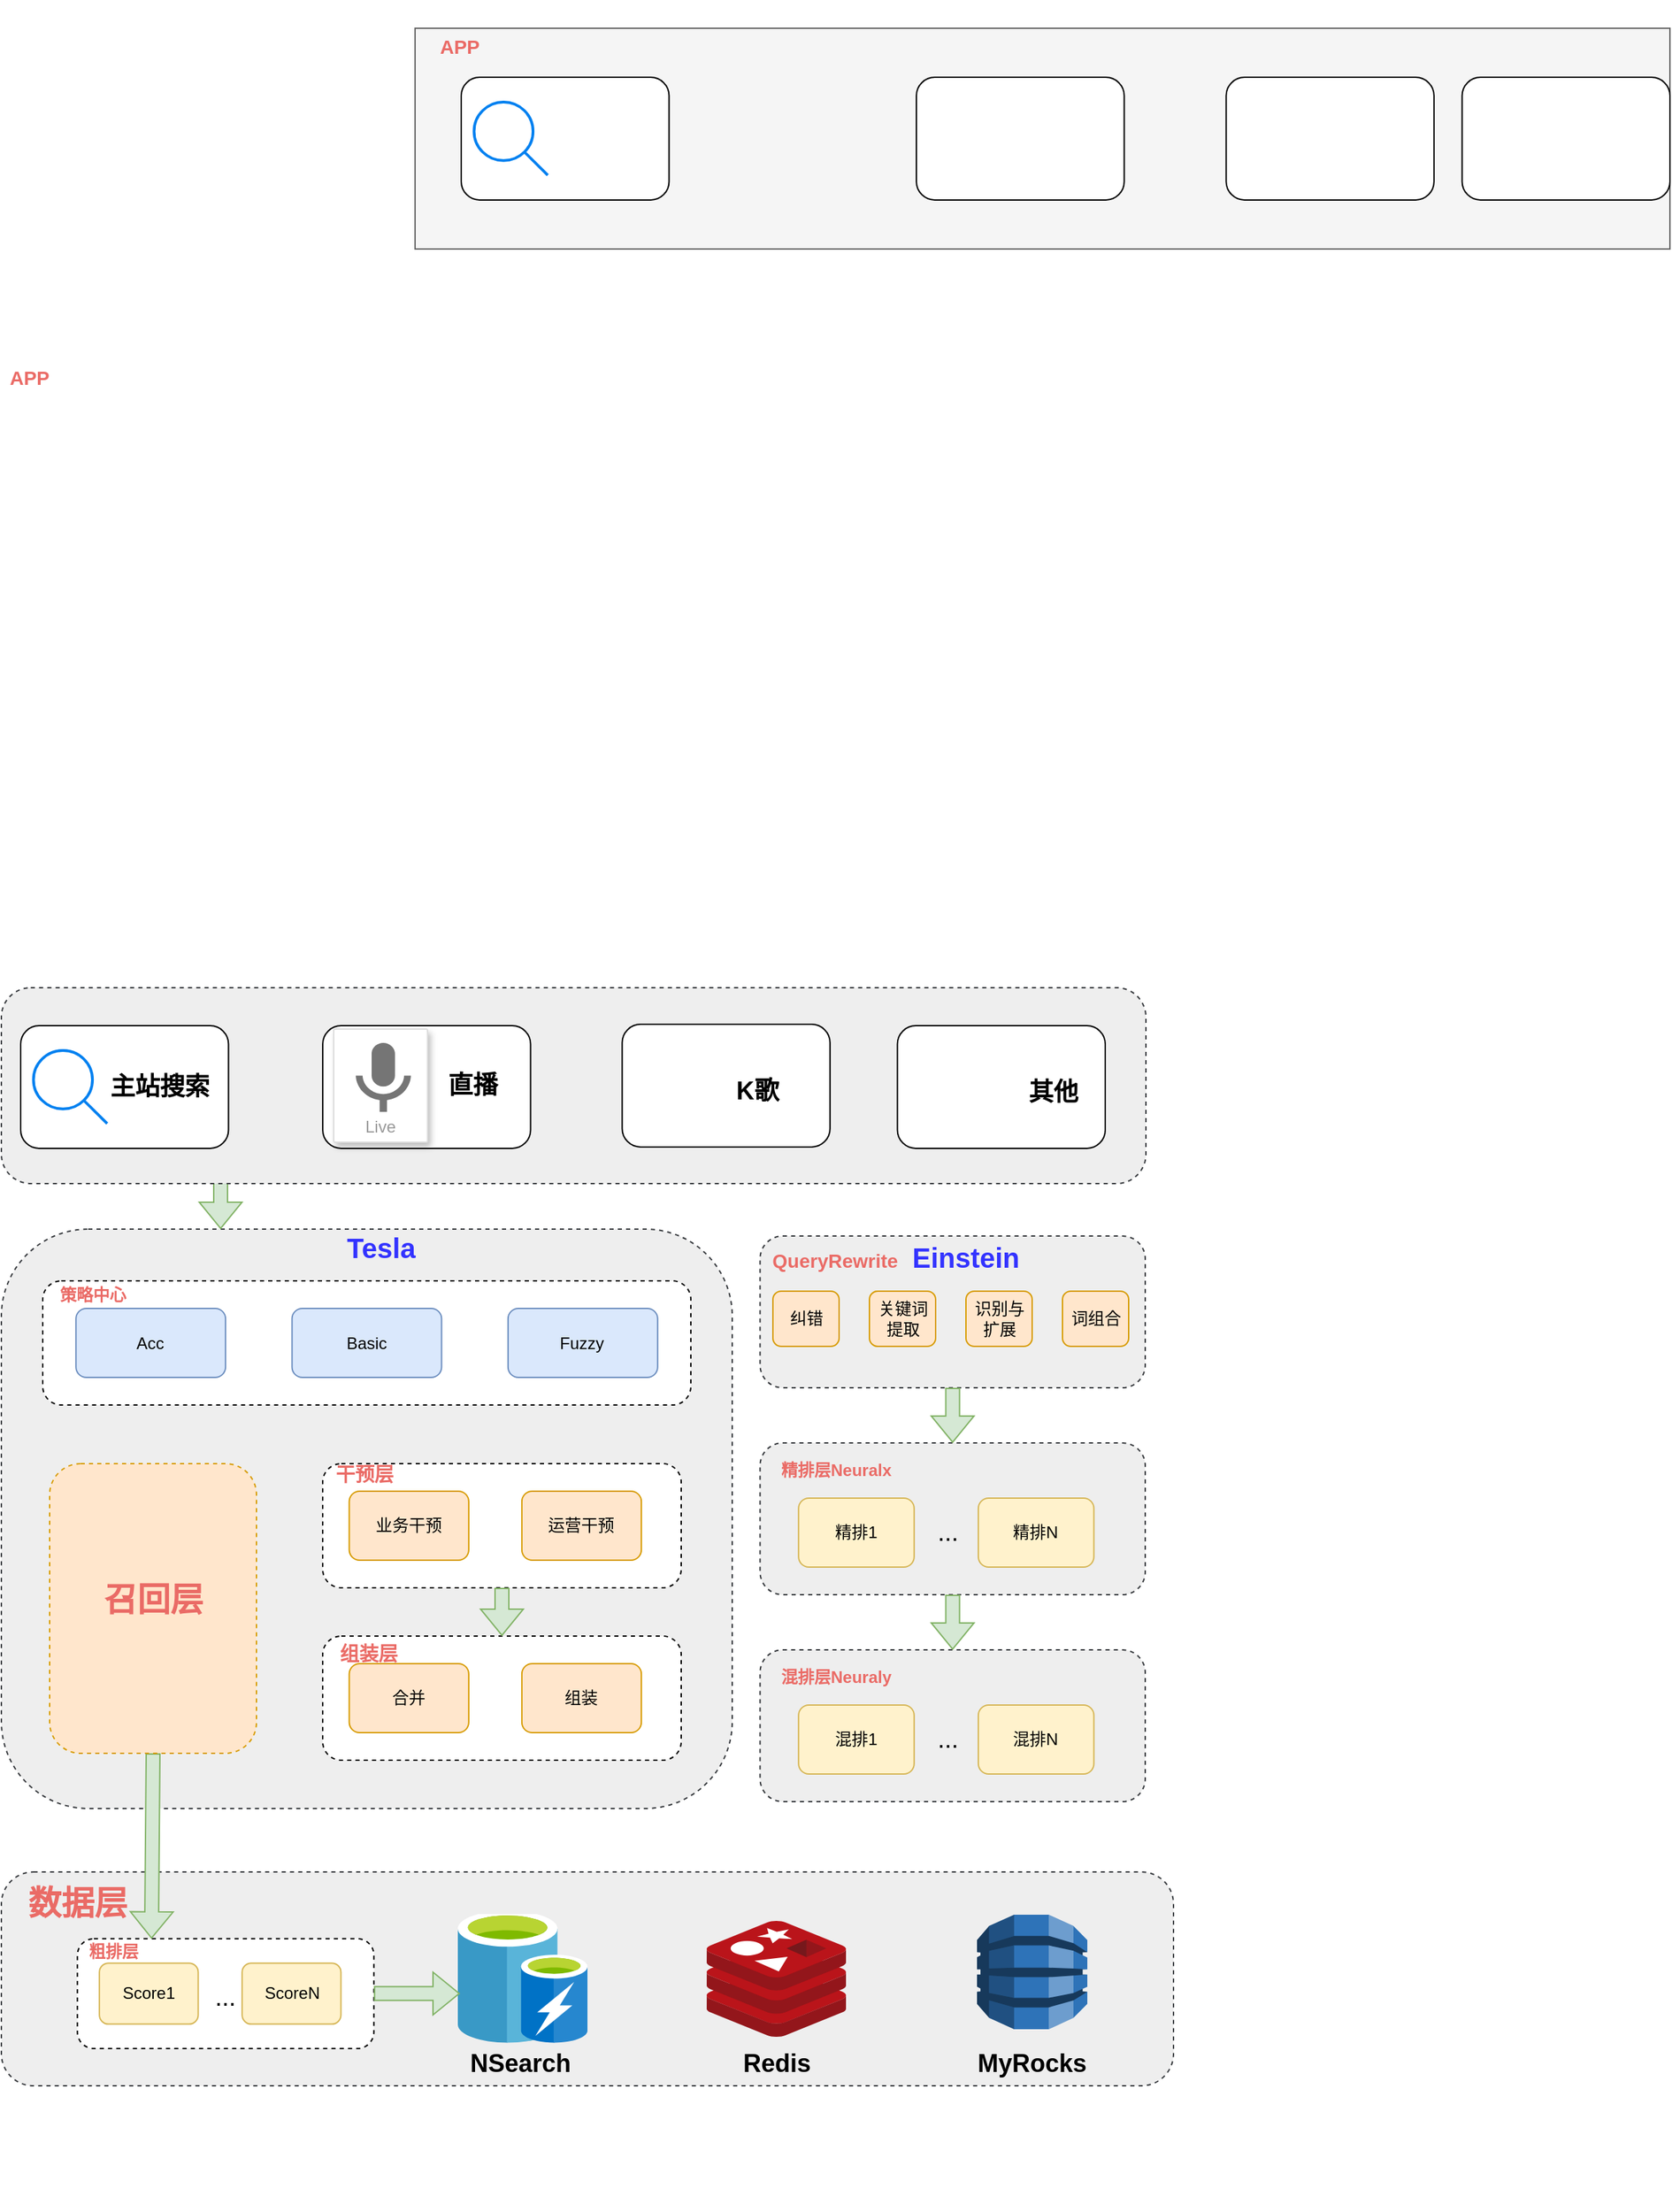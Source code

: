 <mxfile version="12.2.6" type="github" pages="1">
  <diagram id="C8gGin8zCCWMM8zuD61A" name="Page-1">
    <mxGraphModel dx="1419" dy="2023" grid="1" gridSize="10" guides="1" tooltips="1" connect="1" arrows="1" fold="1" page="1" pageScale="1" pageWidth="827" pageHeight="1169" math="0" shadow="0">
      <root>
        <mxCell id="0"/>
        <mxCell id="1" parent="0"/>
        <mxCell id="CbvE8tjpt2fCtOc4ycin-66" value="" style="group" parent="1" vertex="1" connectable="0">
          <mxGeometry x="50" y="676" width="860" height="230" as="geometry"/>
        </mxCell>
        <mxCell id="CbvE8tjpt2fCtOc4ycin-39" value="" style="rounded=1;whiteSpace=wrap;html=1;dashed=1;fillColor=#eeeeee;strokeColor=#36393d;" parent="CbvE8tjpt2fCtOc4ycin-66" vertex="1">
          <mxGeometry y="-15" width="850" height="155" as="geometry"/>
        </mxCell>
        <mxCell id="CbvE8tjpt2fCtOc4ycin-102" value="&lt;h1&gt;&lt;font color=&quot;#ea6b66&quot;&gt;数据层&lt;/font&gt;&lt;/h1&gt;" style="text;html=1;resizable=0;autosize=1;align=center;verticalAlign=middle;points=[];fillColor=none;strokeColor=none;rounded=0;dashed=1;" parent="CbvE8tjpt2fCtOc4ycin-66" vertex="1">
          <mxGeometry x="10.148" y="-16.537" width="90" height="50" as="geometry"/>
        </mxCell>
        <mxCell id="CbvE8tjpt2fCtOc4ycin-132" value="&lt;h2&gt;NSearch&lt;/h2&gt;" style="text;html=1;resizable=0;autosize=1;align=center;verticalAlign=middle;points=[];fillColor=none;strokeColor=none;rounded=0;" parent="CbvE8tjpt2fCtOc4ycin-66" vertex="1">
          <mxGeometry x="331.202" y="98.808" width="90" height="50" as="geometry"/>
        </mxCell>
        <mxCell id="CbvE8tjpt2fCtOc4ycin-133" value="&lt;h2&gt;Redis&lt;/h2&gt;" style="text;html=1;resizable=0;autosize=1;align=center;verticalAlign=middle;points=[];fillColor=none;strokeColor=none;rounded=0;" parent="CbvE8tjpt2fCtOc4ycin-66" vertex="1">
          <mxGeometry x="531.893" y="99.014" width="60" height="50" as="geometry"/>
        </mxCell>
        <mxCell id="CbvE8tjpt2fCtOc4ycin-134" value="&lt;h2&gt;MyRocks&lt;/h2&gt;" style="text;html=1;resizable=0;autosize=1;align=center;verticalAlign=middle;points=[];fillColor=none;strokeColor=none;rounded=0;" parent="CbvE8tjpt2fCtOc4ycin-66" vertex="1">
          <mxGeometry x="702.31" y="98.769" width="90" height="50" as="geometry"/>
        </mxCell>
        <mxCell id="CbvE8tjpt2fCtOc4ycin-137" value="" style="aspect=fixed;html=1;points=[];align=center;image;fontSize=12;image=img/lib/mscae/Cache_including_Redis.svg;fillColor=#FFFFFF;" parent="CbvE8tjpt2fCtOc4ycin-66" vertex="1">
          <mxGeometry x="331" y="15.5" width="94" height="94" as="geometry"/>
        </mxCell>
        <mxCell id="CbvE8tjpt2fCtOc4ycin-136" value="" style="aspect=fixed;html=1;points=[];align=center;image;fontSize=12;image=img/lib/mscae/Cache_Redis_Product.svg;fillColor=#FFFFFF;" parent="CbvE8tjpt2fCtOc4ycin-66" vertex="1">
          <mxGeometry x="511.5" y="20.5" width="101" height="84" as="geometry"/>
        </mxCell>
        <mxCell id="CbvE8tjpt2fCtOc4ycin-138" value="" style="outlineConnect=0;dashed=0;verticalLabelPosition=bottom;verticalAlign=top;align=center;html=1;shape=mxgraph.aws3.dynamo_db;fillColor=#2E73B8;gradientColor=none;" parent="CbvE8tjpt2fCtOc4ycin-66" vertex="1">
          <mxGeometry x="707.5" y="16" width="80" height="83" as="geometry"/>
        </mxCell>
        <mxCell id="X8DTBH9zhgD74dMaE-Rt-29" value="" style="group" vertex="1" connectable="0" parent="CbvE8tjpt2fCtOc4ycin-66">
          <mxGeometry x="55.143" y="33.385" width="215.0" height="79.615" as="geometry"/>
        </mxCell>
        <mxCell id="CbvE8tjpt2fCtOc4ycin-61" value="" style="group" parent="X8DTBH9zhgD74dMaE-Rt-29" vertex="1" connectable="0">
          <mxGeometry width="215.0" height="79.615" as="geometry"/>
        </mxCell>
        <mxCell id="CbvE8tjpt2fCtOc4ycin-22" value="Score1" style="rounded=1;whiteSpace=wrap;html=1;" parent="CbvE8tjpt2fCtOc4ycin-61" vertex="1">
          <mxGeometry x="7.963" y="8.846" width="71.667" height="44.231" as="geometry"/>
        </mxCell>
        <mxCell id="CbvE8tjpt2fCtOc4ycin-24" value="ScoreN" style="rounded=1;whiteSpace=wrap;html=1;" parent="CbvE8tjpt2fCtOc4ycin-61" vertex="1">
          <mxGeometry x="111.481" y="8.846" width="71.667" height="44.231" as="geometry"/>
        </mxCell>
        <mxCell id="CbvE8tjpt2fCtOc4ycin-27" value="" style="rounded=1;whiteSpace=wrap;html=1;dashed=1;" parent="CbvE8tjpt2fCtOc4ycin-61" vertex="1">
          <mxGeometry width="215.0" height="79.615" as="geometry"/>
        </mxCell>
        <mxCell id="CbvE8tjpt2fCtOc4ycin-28" value="Score1" style="rounded=1;whiteSpace=wrap;html=1;fillColor=#fff2cc;strokeColor=#d6b656;" parent="CbvE8tjpt2fCtOc4ycin-61" vertex="1">
          <mxGeometry x="15.926" y="17.692" width="71.667" height="44.231" as="geometry"/>
        </mxCell>
        <mxCell id="CbvE8tjpt2fCtOc4ycin-29" value="ScoreN" style="rounded=1;whiteSpace=wrap;html=1;fillColor=#fff2cc;strokeColor=#d6b656;" parent="CbvE8tjpt2fCtOc4ycin-61" vertex="1">
          <mxGeometry x="119.444" y="17.692" width="71.667" height="44.231" as="geometry"/>
        </mxCell>
        <mxCell id="CbvE8tjpt2fCtOc4ycin-52" value="&lt;font style=&quot;font-size: 18px&quot;&gt;...&lt;/font&gt;" style="text;html=1;resizable=0;autosize=1;align=center;verticalAlign=middle;points=[];fillColor=none;strokeColor=none;rounded=0;dashed=1;" parent="CbvE8tjpt2fCtOc4ycin-61" vertex="1">
          <mxGeometry x="91.574" y="32.288" width="30" height="20" as="geometry"/>
        </mxCell>
        <mxCell id="CbvE8tjpt2fCtOc4ycin-109" value="&lt;b&gt;&lt;font color=&quot;#ea6b66&quot;&gt;粗排层&lt;/font&gt;&lt;/b&gt;" style="text;html=1;resizable=0;autosize=1;align=center;verticalAlign=middle;points=[];fillColor=none;strokeColor=none;rounded=0;dashed=1;" parent="CbvE8tjpt2fCtOc4ycin-61" vertex="1">
          <mxGeometry x="0.512" width="50" height="20" as="geometry"/>
        </mxCell>
        <mxCell id="X8DTBH9zhgD74dMaE-Rt-36" value="" style="edgeStyle=none;shape=flexArrow;rounded=0;orthogonalLoop=1;jettySize=auto;html=1;strokeColor=#82b366;fillColor=#d5e8d4;entryX=0.016;entryY=0.613;entryDx=0;entryDy=0;entryPerimeter=0;" edge="1" parent="CbvE8tjpt2fCtOc4ycin-66" source="CbvE8tjpt2fCtOc4ycin-27" target="CbvE8tjpt2fCtOc4ycin-137">
          <mxGeometry relative="1" as="geometry"/>
        </mxCell>
        <mxCell id="CbvE8tjpt2fCtOc4ycin-68" value="" style="rounded=1;whiteSpace=wrap;html=1;dashed=1;fillColor=#eeeeee;strokeColor=#36393d;" parent="1" vertex="1">
          <mxGeometry x="50" y="195" width="530" height="420" as="geometry"/>
        </mxCell>
        <mxCell id="X8DTBH9zhgD74dMaE-Rt-35" style="edgeStyle=none;shape=flexArrow;rounded=0;orthogonalLoop=1;jettySize=auto;html=1;exitX=0.5;exitY=1;exitDx=0;exitDy=0;strokeColor=#82b366;fillColor=#d5e8d4;entryX=0.25;entryY=0;entryDx=0;entryDy=0;" edge="1" parent="1" source="CbvE8tjpt2fCtOc4ycin-18" target="CbvE8tjpt2fCtOc4ycin-27">
          <mxGeometry relative="1" as="geometry">
            <mxPoint x="159" y="709" as="targetPoint"/>
          </mxGeometry>
        </mxCell>
        <mxCell id="CbvE8tjpt2fCtOc4ycin-18" value="&lt;span style=&quot;color: rgba(0 , 0 , 0 , 0) ; font-family: monospace ; font-size: 0px ; white-space: nowrap&quot;&gt;%3CmxGraphModel%3E%3Croot%3E%3CmxCell%20id%3D%220%22%2F%3E%3CmxCell%20id%3D%221%22%20parent%3D%220%22%2F%3E%3CmxCell%20id%3D%222%22%20value%3D%22%26lt%3Bh1%26gt%3B%26lt%3Bfont%20color%3D%26quot%3B%23ea6b66%26quot%3B%26gt%3B%E6%95%B0%E6%8D%AE%E5%B1%82%26lt%3B%2Ffont%26gt%3B%26lt%3B%2Fh1%26gt%3B%22%20style%3D%22text%3Bhtml%3D1%3Bresizable%3D0%3Bautosize%3D1%3Balign%3Dcenter%3BverticalAlign%3Dmiddle%3Bpoints%3D%5B%5D%3BfillColor%3Dnone%3BstrokeColor%3Dnone%3Brounded%3D0%3Bdashed%3D1%3B%22%20vertex%3D%221%22%20parent%3D%221%22%3E%3CmxGeometry%20x%3D%2269.912%22%20y%3D%22840.193%22%20width%3D%2290%22%20height%3D%2250%22%20as%3D%22geometry%22%2F%3E%3C%2FmxCell%3E%3C%2Froot%3E%3C%2FmxGraphModel%3E&lt;/span&gt;" style="rounded=1;whiteSpace=wrap;html=1;dashed=1;fillColor=#ffe6cc;strokeColor=#d79b00;" parent="1" vertex="1">
          <mxGeometry x="85" y="365" width="150" height="210" as="geometry"/>
        </mxCell>
        <mxCell id="CbvE8tjpt2fCtOc4ycin-60" value="" style="group" parent="1" vertex="1" connectable="0">
          <mxGeometry x="80" y="232.5" width="470" height="90" as="geometry"/>
        </mxCell>
        <mxCell id="CbvE8tjpt2fCtOc4ycin-13" value="" style="rounded=1;whiteSpace=wrap;html=1;dashed=1;" parent="CbvE8tjpt2fCtOc4ycin-60" vertex="1">
          <mxGeometry width="470" height="90" as="geometry"/>
        </mxCell>
        <mxCell id="CbvE8tjpt2fCtOc4ycin-14" value="Acc" style="rounded=1;whiteSpace=wrap;html=1;fillColor=#dae8fc;strokeColor=#6c8ebf;" parent="CbvE8tjpt2fCtOc4ycin-60" vertex="1">
          <mxGeometry x="24.103" y="20" width="108.462" height="50" as="geometry"/>
        </mxCell>
        <mxCell id="CbvE8tjpt2fCtOc4ycin-15" value="Basic" style="rounded=1;whiteSpace=wrap;html=1;fillColor=#dae8fc;strokeColor=#6c8ebf;" parent="CbvE8tjpt2fCtOc4ycin-60" vertex="1">
          <mxGeometry x="180.769" y="20" width="108.462" height="50" as="geometry"/>
        </mxCell>
        <mxCell id="CbvE8tjpt2fCtOc4ycin-16" value="Fuzzy" style="rounded=1;whiteSpace=wrap;html=1;fillColor=#dae8fc;strokeColor=#6c8ebf;" parent="CbvE8tjpt2fCtOc4ycin-60" vertex="1">
          <mxGeometry x="337.436" y="20" width="108.462" height="50" as="geometry"/>
        </mxCell>
        <mxCell id="CbvE8tjpt2fCtOc4ycin-101" value="&lt;font color=&quot;#ea6b66&quot;&gt;&lt;b&gt;策略中心&lt;/b&gt;&lt;/font&gt;" style="text;html=1;resizable=0;autosize=1;align=center;verticalAlign=middle;points=[];fillColor=none;strokeColor=none;rounded=0;dashed=1;" parent="CbvE8tjpt2fCtOc4ycin-60" vertex="1">
          <mxGeometry x="6.026" width="60" height="20" as="geometry"/>
        </mxCell>
        <mxCell id="CbvE8tjpt2fCtOc4ycin-67" value="" style="group" parent="1" vertex="1" connectable="0">
          <mxGeometry x="609.5" y="510" width="270" height="110" as="geometry"/>
        </mxCell>
        <mxCell id="CbvE8tjpt2fCtOc4ycin-54" value="" style="rounded=1;whiteSpace=wrap;html=1;dashed=1;fillColor=#eeeeee;strokeColor=#36393d;" parent="CbvE8tjpt2fCtOc4ycin-67" vertex="1">
          <mxGeometry x="-9.31" y="-10" width="279.31" height="110" as="geometry"/>
        </mxCell>
        <mxCell id="CbvE8tjpt2fCtOc4ycin-55" value="混排1" style="rounded=1;whiteSpace=wrap;html=1;fillColor=#fff2cc;strokeColor=#d6b656;" parent="CbvE8tjpt2fCtOc4ycin-67" vertex="1">
          <mxGeometry x="18.621" y="30" width="83.793" height="50" as="geometry"/>
        </mxCell>
        <mxCell id="CbvE8tjpt2fCtOc4ycin-56" value="混排N" style="rounded=1;whiteSpace=wrap;html=1;fillColor=#fff2cc;strokeColor=#d6b656;" parent="CbvE8tjpt2fCtOc4ycin-67" vertex="1">
          <mxGeometry x="148.966" y="30" width="83.793" height="50" as="geometry"/>
        </mxCell>
        <mxCell id="CbvE8tjpt2fCtOc4ycin-57" value="&lt;font style=&quot;font-size: 18px&quot;&gt;...&lt;/font&gt;" style="text;html=1;resizable=0;autosize=1;align=center;verticalAlign=middle;points=[];fillColor=none;strokeColor=none;rounded=0;dashed=1;" parent="CbvE8tjpt2fCtOc4ycin-67" vertex="1">
          <mxGeometry x="111.724" y="44.5" width="30" height="20" as="geometry"/>
        </mxCell>
        <mxCell id="CbvE8tjpt2fCtOc4ycin-90" value="&lt;font color=&quot;#ea6b66&quot;&gt;&lt;b&gt;混排层Neuraly&lt;/b&gt;&lt;/font&gt;" style="text;html=1;resizable=0;autosize=1;align=center;verticalAlign=middle;points=[];fillColor=none;strokeColor=none;rounded=0;dashed=1;" parent="CbvE8tjpt2fCtOc4ycin-67" vertex="1">
          <mxGeometry x="-5" width="100" height="20" as="geometry"/>
        </mxCell>
        <mxCell id="CbvE8tjpt2fCtOc4ycin-72" value="" style="group" parent="1" vertex="1" connectable="0">
          <mxGeometry x="283" y="365" width="260" height="215" as="geometry"/>
        </mxCell>
        <mxCell id="CbvE8tjpt2fCtOc4ycin-63" value="" style="group" parent="CbvE8tjpt2fCtOc4ycin-72" vertex="1" connectable="0">
          <mxGeometry width="260" height="90" as="geometry"/>
        </mxCell>
        <mxCell id="CbvE8tjpt2fCtOc4ycin-33" value="" style="rounded=1;whiteSpace=wrap;html=1;dashed=1;" parent="CbvE8tjpt2fCtOc4ycin-63" vertex="1">
          <mxGeometry width="260" height="90" as="geometry"/>
        </mxCell>
        <mxCell id="CbvE8tjpt2fCtOc4ycin-34" value="业务干预" style="rounded=1;whiteSpace=wrap;html=1;fillColor=#ffe6cc;strokeColor=#d79b00;" parent="CbvE8tjpt2fCtOc4ycin-63" vertex="1">
          <mxGeometry x="19.259" y="20" width="86.667" height="50" as="geometry"/>
        </mxCell>
        <mxCell id="CbvE8tjpt2fCtOc4ycin-35" value="运营干预" style="rounded=1;whiteSpace=wrap;html=1;fillColor=#ffe6cc;strokeColor=#d79b00;" parent="CbvE8tjpt2fCtOc4ycin-63" vertex="1">
          <mxGeometry x="144.444" y="20" width="86.667" height="50" as="geometry"/>
        </mxCell>
        <mxCell id="CbvE8tjpt2fCtOc4ycin-143" value="&lt;h1&gt;&lt;font color=&quot;#ea6b66&quot; style=&quot;font-size: 14px&quot;&gt;干预层&lt;/font&gt;&lt;/h1&gt;" style="text;html=1;resizable=0;autosize=1;align=center;verticalAlign=middle;points=[];fillColor=none;strokeColor=none;rounded=0;dashed=1;" parent="CbvE8tjpt2fCtOc4ycin-63" vertex="1">
          <mxGeometry x="-0.088" y="-19.807" width="60" height="50" as="geometry"/>
        </mxCell>
        <mxCell id="CbvE8tjpt2fCtOc4ycin-64" value="" style="group" parent="CbvE8tjpt2fCtOc4ycin-72" vertex="1" connectable="0">
          <mxGeometry y="125" width="260" height="90" as="geometry"/>
        </mxCell>
        <mxCell id="CbvE8tjpt2fCtOc4ycin-36" value="" style="rounded=1;whiteSpace=wrap;html=1;dashed=1;" parent="CbvE8tjpt2fCtOc4ycin-64" vertex="1">
          <mxGeometry width="260.0" height="90.0" as="geometry"/>
        </mxCell>
        <mxCell id="CbvE8tjpt2fCtOc4ycin-37" value="合并" style="rounded=1;whiteSpace=wrap;html=1;fillColor=#ffe6cc;strokeColor=#d79b00;" parent="CbvE8tjpt2fCtOc4ycin-64" vertex="1">
          <mxGeometry x="19.259" y="20.0" width="86.667" height="50.0" as="geometry"/>
        </mxCell>
        <mxCell id="CbvE8tjpt2fCtOc4ycin-38" value="组装" style="rounded=1;whiteSpace=wrap;html=1;fillColor=#ffe6cc;strokeColor=#d79b00;" parent="CbvE8tjpt2fCtOc4ycin-64" vertex="1">
          <mxGeometry x="144.444" y="20.0" width="86.667" height="50.0" as="geometry"/>
        </mxCell>
        <mxCell id="CbvE8tjpt2fCtOc4ycin-144" value="&lt;h1&gt;&lt;font color=&quot;#ea6b66&quot;&gt;&lt;span style=&quot;font-size: 14px&quot;&gt;组装层&lt;/span&gt;&lt;/font&gt;&lt;/h1&gt;" style="text;html=1;resizable=0;autosize=1;align=center;verticalAlign=middle;points=[];fillColor=none;strokeColor=none;rounded=0;dashed=1;" parent="CbvE8tjpt2fCtOc4ycin-64" vertex="1">
          <mxGeometry x="3.412" y="-14.807" width="60" height="50" as="geometry"/>
        </mxCell>
        <mxCell id="CbvE8tjpt2fCtOc4ycin-115" value="" style="edgeStyle=none;shape=flexArrow;rounded=0;orthogonalLoop=1;jettySize=auto;html=1;fillColor=#d5e8d4;strokeColor=#82b366;" parent="CbvE8tjpt2fCtOc4ycin-72" source="CbvE8tjpt2fCtOc4ycin-33" target="CbvE8tjpt2fCtOc4ycin-36" edge="1">
          <mxGeometry relative="1" as="geometry"/>
        </mxCell>
        <mxCell id="CbvE8tjpt2fCtOc4ycin-92" value="" style="group" parent="1" vertex="1" connectable="0">
          <mxGeometry x="609.5" y="360" width="270" height="110" as="geometry"/>
        </mxCell>
        <mxCell id="CbvE8tjpt2fCtOc4ycin-93" value="" style="rounded=1;whiteSpace=wrap;html=1;dashed=1;fillColor=#eeeeee;strokeColor=#36393d;" parent="CbvE8tjpt2fCtOc4ycin-92" vertex="1">
          <mxGeometry x="-9.31" y="-10" width="279.31" height="110" as="geometry"/>
        </mxCell>
        <mxCell id="CbvE8tjpt2fCtOc4ycin-94" value="精排1" style="rounded=1;whiteSpace=wrap;html=1;fillColor=#fff2cc;strokeColor=#d6b656;" parent="CbvE8tjpt2fCtOc4ycin-92" vertex="1">
          <mxGeometry x="18.621" y="30" width="83.793" height="50" as="geometry"/>
        </mxCell>
        <mxCell id="CbvE8tjpt2fCtOc4ycin-95" value="精排N" style="rounded=1;whiteSpace=wrap;html=1;fillColor=#fff2cc;strokeColor=#d6b656;" parent="CbvE8tjpt2fCtOc4ycin-92" vertex="1">
          <mxGeometry x="148.966" y="30" width="83.793" height="50" as="geometry"/>
        </mxCell>
        <mxCell id="CbvE8tjpt2fCtOc4ycin-96" value="&lt;font style=&quot;font-size: 18px&quot;&gt;...&lt;/font&gt;" style="text;html=1;resizable=0;autosize=1;align=center;verticalAlign=middle;points=[];fillColor=none;strokeColor=none;rounded=0;dashed=1;" parent="CbvE8tjpt2fCtOc4ycin-92" vertex="1">
          <mxGeometry x="111.724" y="44.5" width="30" height="20" as="geometry"/>
        </mxCell>
        <mxCell id="CbvE8tjpt2fCtOc4ycin-97" value="&lt;font color=&quot;#ea6b66&quot;&gt;&lt;b&gt;精排层Neuralx&lt;/b&gt;&lt;/font&gt;" style="text;html=1;resizable=0;autosize=1;align=center;verticalAlign=middle;points=[];fillColor=none;strokeColor=none;rounded=0;dashed=1;" parent="CbvE8tjpt2fCtOc4ycin-92" vertex="1">
          <mxGeometry x="-5" width="100" height="20" as="geometry"/>
        </mxCell>
        <mxCell id="CbvE8tjpt2fCtOc4ycin-104" value="" style="group;fillColor=#f5f5f5;strokeColor=#666666;fontColor=#333333;" parent="1" vertex="1" connectable="0">
          <mxGeometry x="350" y="-675.5" width="910" height="160" as="geometry"/>
        </mxCell>
        <mxCell id="CbvE8tjpt2fCtOc4ycin-3" value="" style="rounded=1;whiteSpace=wrap;html=1;" parent="CbvE8tjpt2fCtOc4ycin-104" vertex="1">
          <mxGeometry x="33.491" y="35.556" width="150.712" height="88.889" as="geometry"/>
        </mxCell>
        <mxCell id="CbvE8tjpt2fCtOc4ycin-5" value="" style="rounded=1;whiteSpace=wrap;html=1;" parent="CbvE8tjpt2fCtOc4ycin-104" vertex="1">
          <mxGeometry x="363.554" y="35.556" width="150.712" height="88.889" as="geometry"/>
        </mxCell>
        <mxCell id="CbvE8tjpt2fCtOc4ycin-6" value="" style="rounded=1;whiteSpace=wrap;html=1;" parent="CbvE8tjpt2fCtOc4ycin-104" vertex="1">
          <mxGeometry x="588.199" y="35.556" width="150.712" height="88.889" as="geometry"/>
        </mxCell>
        <mxCell id="CbvE8tjpt2fCtOc4ycin-145" value="&lt;h1&gt;&lt;font color=&quot;#ea6b66&quot; style=&quot;font-size: 14px&quot;&gt;APP&lt;/font&gt;&lt;/h1&gt;" style="text;html=1;resizable=0;autosize=1;align=center;verticalAlign=middle;points=[];fillColor=none;strokeColor=none;rounded=0;dashed=1;" parent="CbvE8tjpt2fCtOc4ycin-104" vertex="1">
          <mxGeometry x="12.203" y="-14.691" width="40" height="50" as="geometry"/>
        </mxCell>
        <mxCell id="X8DTBH9zhgD74dMaE-Rt-45" value="" style="html=1;verticalLabelPosition=bottom;align=center;labelBackgroundColor=#ffffff;verticalAlign=top;strokeWidth=2;strokeColor=#0080F0;shadow=0;dashed=0;shape=mxgraph.ios7.icons.looking_glass;rounded=0;" vertex="1" parent="CbvE8tjpt2fCtOc4ycin-104">
          <mxGeometry x="42.772" y="53.5" width="53.465" height="53" as="geometry"/>
        </mxCell>
        <mxCell id="X8DTBH9zhgD74dMaE-Rt-42" value="" style="shape=image;html=1;verticalAlign=top;verticalLabelPosition=bottom;labelBackgroundColor=#ffffff;imageAspect=0;aspect=fixed;image=https://cdn4.iconfinder.com/data/icons/sapphire-storm-1/32/color-web3-11-128.png;rounded=0;" vertex="1" parent="CbvE8tjpt2fCtOc4ycin-104">
          <mxGeometry x="588.119" y="47.5" width="61.782" height="61.782" as="geometry"/>
        </mxCell>
        <mxCell id="X8DTBH9zhgD74dMaE-Rt-62" value="" style="rounded=1;whiteSpace=wrap;html=1;" vertex="1" parent="CbvE8tjpt2fCtOc4ycin-104">
          <mxGeometry x="759.288" y="35.556" width="150.712" height="88.889" as="geometry"/>
        </mxCell>
        <mxCell id="X8DTBH9zhgD74dMaE-Rt-48" value="" style="shape=image;html=1;verticalAlign=top;verticalLabelPosition=bottom;labelBackgroundColor=#ffffff;imageAspect=0;aspect=fixed;image=https://cdn2.iconfinder.com/data/icons/free-3d-printer-icon-set/128/3d_objects.png;rounded=0;" vertex="1" parent="CbvE8tjpt2fCtOc4ycin-104">
          <mxGeometry x="770.435" y="47.5" width="68.436" height="68.436" as="geometry"/>
        </mxCell>
        <mxCell id="CbvE8tjpt2fCtOc4ycin-142" value="&lt;h1&gt;&lt;font color=&quot;#ea6b66&quot;&gt;召回层&lt;/font&gt;&lt;/h1&gt;" style="text;html=1;resizable=0;autosize=1;align=center;verticalAlign=middle;points=[];fillColor=none;strokeColor=none;rounded=0;dashed=1;" parent="1" vertex="1">
          <mxGeometry x="114.912" y="439.193" width="90" height="50" as="geometry"/>
        </mxCell>
        <mxCell id="CbvE8tjpt2fCtOc4ycin-147" value="&lt;h1&gt;&lt;font style=&quot;font-size: 20px&quot; color=&quot;#3333ff&quot;&gt;Tesla&lt;/font&gt;&lt;/h1&gt;" style="text;html=1;resizable=0;autosize=1;align=center;verticalAlign=middle;points=[];fillColor=none;strokeColor=none;rounded=0;dashed=1;" parent="1" vertex="1">
          <mxGeometry x="289.912" y="182.693" width="70" height="50" as="geometry"/>
        </mxCell>
        <mxCell id="X8DTBH9zhgD74dMaE-Rt-1" value="" style="group" vertex="1" connectable="0" parent="1">
          <mxGeometry x="609.5" y="210" width="270" height="110" as="geometry"/>
        </mxCell>
        <mxCell id="X8DTBH9zhgD74dMaE-Rt-2" value="" style="rounded=1;whiteSpace=wrap;html=1;dashed=1;fillColor=#eeeeee;strokeColor=#36393d;" vertex="1" parent="X8DTBH9zhgD74dMaE-Rt-1">
          <mxGeometry x="-9.31" y="-10" width="279.31" height="110" as="geometry"/>
        </mxCell>
        <mxCell id="CbvE8tjpt2fCtOc4ycin-12" value="词组合" style="rounded=1;whiteSpace=wrap;html=1;fillColor=#ffe6cc;strokeColor=#d79b00;" parent="X8DTBH9zhgD74dMaE-Rt-1" vertex="1">
          <mxGeometry x="210" y="30" width="48" height="40" as="geometry"/>
        </mxCell>
        <mxCell id="X8DTBH9zhgD74dMaE-Rt-19" value="纠错" style="rounded=1;whiteSpace=wrap;html=1;fillColor=#ffe6cc;strokeColor=#d79b00;" vertex="1" parent="X8DTBH9zhgD74dMaE-Rt-1">
          <mxGeometry y="30" width="48" height="40" as="geometry"/>
        </mxCell>
        <mxCell id="X8DTBH9zhgD74dMaE-Rt-20" value="关键词提取" style="rounded=1;whiteSpace=wrap;html=1;fillColor=#ffe6cc;strokeColor=#d79b00;" vertex="1" parent="X8DTBH9zhgD74dMaE-Rt-1">
          <mxGeometry x="70" y="30" width="48" height="40" as="geometry"/>
        </mxCell>
        <mxCell id="X8DTBH9zhgD74dMaE-Rt-21" value="识别与扩展" style="rounded=1;whiteSpace=wrap;html=1;fillColor=#ffe6cc;strokeColor=#d79b00;" vertex="1" parent="X8DTBH9zhgD74dMaE-Rt-1">
          <mxGeometry x="140" y="30" width="48" height="40" as="geometry"/>
        </mxCell>
        <mxCell id="X8DTBH9zhgD74dMaE-Rt-22" value="&lt;h1&gt;&lt;font color=&quot;#ea6b66&quot; style=&quot;font-size: 14px&quot;&gt;QueryRewrite&amp;nbsp; &amp;nbsp;&lt;/font&gt;&lt;/h1&gt;" style="text;html=1;resizable=0;autosize=1;align=center;verticalAlign=middle;points=[];fillColor=none;strokeColor=none;rounded=0;dashed=1;" vertex="1" parent="X8DTBH9zhgD74dMaE-Rt-1">
          <mxGeometry x="-9.379" y="-19.807" width="120" height="50" as="geometry"/>
        </mxCell>
        <mxCell id="CbvE8tjpt2fCtOc4ycin-148" value="&lt;h1&gt;&lt;font style=&quot;font-size: 20px&quot; color=&quot;#3333ff&quot;&gt;Einstein&lt;/font&gt;&lt;/h1&gt;" style="text;html=1;resizable=0;autosize=1;align=center;verticalAlign=middle;points=[];fillColor=none;strokeColor=none;rounded=0;dashed=1;" parent="X8DTBH9zhgD74dMaE-Rt-1" vertex="1">
          <mxGeometry x="94.942" y="-19.807" width="90" height="50" as="geometry"/>
        </mxCell>
        <mxCell id="X8DTBH9zhgD74dMaE-Rt-38" value="" style="edgeStyle=none;shape=flexArrow;rounded=0;orthogonalLoop=1;jettySize=auto;html=1;strokeColor=#82b366;fillColor=#d5e8d4;entryX=0.3;entryY=0;entryDx=0;entryDy=0;entryPerimeter=0;" edge="1" parent="1" target="CbvE8tjpt2fCtOc4ycin-68">
          <mxGeometry relative="1" as="geometry">
            <mxPoint x="209" y="159" as="sourcePoint"/>
          </mxGeometry>
        </mxCell>
        <mxCell id="X8DTBH9zhgD74dMaE-Rt-39" value="" style="edgeStyle=none;shape=flexArrow;rounded=0;orthogonalLoop=1;jettySize=auto;html=1;strokeColor=#82b366;fillColor=#d5e8d4;" edge="1" parent="1" source="X8DTBH9zhgD74dMaE-Rt-2" target="CbvE8tjpt2fCtOc4ycin-93">
          <mxGeometry relative="1" as="geometry"/>
        </mxCell>
        <mxCell id="X8DTBH9zhgD74dMaE-Rt-41" value="" style="edgeStyle=none;shape=flexArrow;rounded=0;orthogonalLoop=1;jettySize=auto;html=1;strokeColor=#82b366;fillColor=#d5e8d4;" edge="1" parent="1" source="CbvE8tjpt2fCtOc4ycin-93" target="CbvE8tjpt2fCtOc4ycin-54">
          <mxGeometry relative="1" as="geometry"/>
        </mxCell>
        <mxCell id="X8DTBH9zhgD74dMaE-Rt-65" value="" style="rounded=1;whiteSpace=wrap;html=1;dashed=1;fillColor=#eeeeee;strokeColor=#36393d;" vertex="1" parent="1">
          <mxGeometry x="50" y="20" width="830" height="142" as="geometry"/>
        </mxCell>
        <mxCell id="X8DTBH9zhgD74dMaE-Rt-66" value="" style="rounded=1;whiteSpace=wrap;html=1;" vertex="1" parent="1">
          <mxGeometry x="63.991" y="47.556" width="150.712" height="88.889" as="geometry"/>
        </mxCell>
        <mxCell id="X8DTBH9zhgD74dMaE-Rt-68" value="" style="rounded=1;whiteSpace=wrap;html=1;" vertex="1" parent="1">
          <mxGeometry x="500.199" y="46.556" width="150.712" height="88.889" as="geometry"/>
        </mxCell>
        <mxCell id="X8DTBH9zhgD74dMaE-Rt-69" value="" style="html=1;verticalLabelPosition=bottom;align=center;labelBackgroundColor=#ffffff;verticalAlign=top;strokeWidth=2;strokeColor=#0080F0;shadow=0;dashed=0;shape=mxgraph.ios7.icons.looking_glass;rounded=0;" vertex="1" parent="1">
          <mxGeometry x="73.272" y="65.5" width="53.465" height="53" as="geometry"/>
        </mxCell>
        <mxCell id="X8DTBH9zhgD74dMaE-Rt-70" value="" style="shape=image;html=1;verticalAlign=top;verticalLabelPosition=bottom;labelBackgroundColor=#ffffff;imageAspect=0;aspect=fixed;image=https://cdn4.iconfinder.com/data/icons/sapphire-storm-1/32/color-web3-11-128.png;rounded=0;" vertex="1" parent="1">
          <mxGeometry x="500.119" y="58.5" width="61.782" height="61.782" as="geometry"/>
        </mxCell>
        <mxCell id="X8DTBH9zhgD74dMaE-Rt-71" value="" style="rounded=1;whiteSpace=wrap;html=1;" vertex="1" parent="1">
          <mxGeometry x="699.788" y="47.556" width="150.712" height="88.889" as="geometry"/>
        </mxCell>
        <mxCell id="X8DTBH9zhgD74dMaE-Rt-72" value="" style="shape=image;html=1;verticalAlign=top;verticalLabelPosition=bottom;labelBackgroundColor=#ffffff;imageAspect=0;aspect=fixed;image=https://cdn2.iconfinder.com/data/icons/free-3d-printer-icon-set/128/3d_objects.png;rounded=0;" vertex="1" parent="1">
          <mxGeometry x="710.935" y="59.5" width="68.436" height="68.436" as="geometry"/>
        </mxCell>
        <mxCell id="X8DTBH9zhgD74dMaE-Rt-75" value="" style="rounded=1;whiteSpace=wrap;html=1;" vertex="1" parent="1">
          <mxGeometry x="283.054" y="47.556" width="150.712" height="88.889" as="geometry"/>
        </mxCell>
        <mxCell id="X8DTBH9zhgD74dMaE-Rt-43" value="Live" style="strokeColor=#dddddd;shadow=1;strokeWidth=1;rounded=1;absoluteArcSize=1;arcSize=2;labelPosition=center;verticalLabelPosition=middle;align=center;verticalAlign=bottom;spacingLeft=0;fontColor=#999999;fontSize=12;whiteSpace=wrap;spacingBottom=2;" vertex="1" parent="1">
          <mxGeometry x="291" y="50" width="68" height="82" as="geometry"/>
        </mxCell>
        <mxCell id="X8DTBH9zhgD74dMaE-Rt-44" value="" style="dashed=0;connectable=0;html=1;fillColor=#757575;strokeColor=none;shape=mxgraph.gcp2.live;part=1;" vertex="1" parent="X8DTBH9zhgD74dMaE-Rt-43">
          <mxGeometry x="0.5" width="40" height="50" relative="1" as="geometry">
            <mxPoint x="-18" y="10" as="offset"/>
          </mxGeometry>
        </mxCell>
        <mxCell id="X8DTBH9zhgD74dMaE-Rt-76" value="&lt;h1&gt;&lt;font color=&quot;#ea6b66&quot; style=&quot;font-size: 14px&quot;&gt;APP&lt;/font&gt;&lt;/h1&gt;" style="text;html=1;resizable=0;autosize=1;align=center;verticalAlign=middle;points=[];fillColor=none;strokeColor=none;rounded=0;dashed=1;" vertex="1" parent="1">
          <mxGeometry x="49.912" y="-449.807" width="40" height="50" as="geometry"/>
        </mxCell>
        <mxCell id="X8DTBH9zhgD74dMaE-Rt-46" value="&lt;h2&gt;主站搜索&lt;/h2&gt;" style="text;html=1;" vertex="1" parent="1">
          <mxGeometry x="126.5" y="60" width="70" height="30" as="geometry"/>
        </mxCell>
        <mxCell id="X8DTBH9zhgD74dMaE-Rt-47" style="edgeStyle=none;shape=flexArrow;rounded=0;orthogonalLoop=1;jettySize=auto;html=1;exitX=0.5;exitY=1;exitDx=0;exitDy=0;strokeColor=#82b366;fillColor=#d5e8d4;" edge="1" parent="1" source="X8DTBH9zhgD74dMaE-Rt-46" target="X8DTBH9zhgD74dMaE-Rt-46">
          <mxGeometry relative="1" as="geometry"/>
        </mxCell>
        <mxCell id="X8DTBH9zhgD74dMaE-Rt-79" value="&lt;h2&gt;直播&lt;/h2&gt;" style="text;html=1;" vertex="1" parent="1">
          <mxGeometry x="371.5" y="58.5" width="70" height="30" as="geometry"/>
        </mxCell>
        <mxCell id="X8DTBH9zhgD74dMaE-Rt-80" value="&lt;h2&gt;K歌&lt;/h2&gt;" style="text;html=1;" vertex="1" parent="1">
          <mxGeometry x="581" y="63" width="70" height="27" as="geometry"/>
        </mxCell>
        <mxCell id="X8DTBH9zhgD74dMaE-Rt-81" value="&lt;h2&gt;其他&lt;/h2&gt;" style="text;html=1;" vertex="1" parent="1">
          <mxGeometry x="792.5" y="64" width="70" height="30" as="geometry"/>
        </mxCell>
      </root>
    </mxGraphModel>
  </diagram>
</mxfile>
